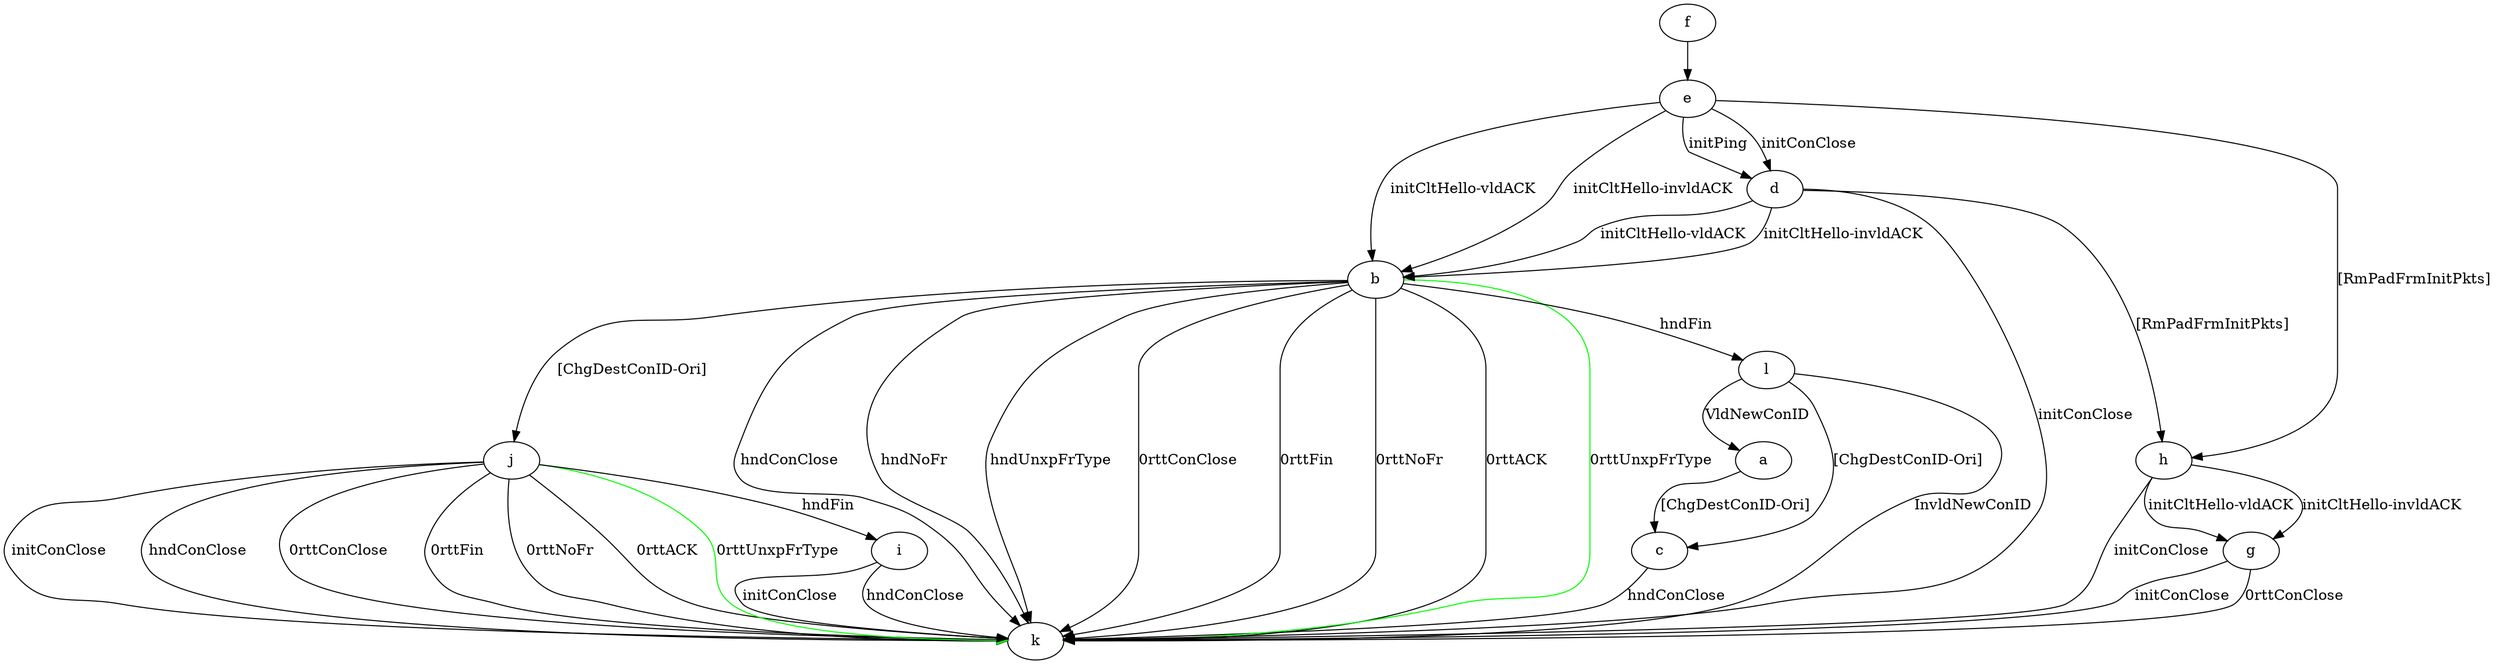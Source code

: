 digraph "" {
	a -> c	[key=0,
		label="[ChgDestConID-Ori] "];
	b -> j	[key=0,
		label="[ChgDestConID-Ori] "];
	b -> k	[key=0,
		label="hndConClose "];
	b -> k	[key=1,
		label="hndNoFr "];
	b -> k	[key=2,
		label="hndUnxpFrType "];
	b -> k	[key=3,
		label="0rttConClose "];
	b -> k	[key=4,
		label="0rttFin "];
	b -> k	[key=5,
		label="0rttNoFr "];
	b -> k	[key=6,
		label="0rttACK "];
	b -> k	[key=7,
		color=green,
		label="0rttUnxpFrType "];
	b -> l	[key=0,
		label="hndFin "];
	c -> k	[key=0,
		label="hndConClose "];
	d -> b	[key=0,
		label="initCltHello-vldACK "];
	d -> b	[key=1,
		label="initCltHello-invldACK "];
	d -> h	[key=0,
		label="[RmPadFrmInitPkts] "];
	d -> k	[key=0,
		label="initConClose "];
	e -> b	[key=0,
		label="initCltHello-vldACK "];
	e -> b	[key=1,
		label="initCltHello-invldACK "];
	e -> d	[key=0,
		label="initPing "];
	e -> d	[key=1,
		label="initConClose "];
	e -> h	[key=0,
		label="[RmPadFrmInitPkts] "];
	f -> e	[key=0];
	g -> k	[key=0,
		label="initConClose "];
	g -> k	[key=1,
		label="0rttConClose "];
	h -> g	[key=0,
		label="initCltHello-vldACK "];
	h -> g	[key=1,
		label="initCltHello-invldACK "];
	h -> k	[key=0,
		label="initConClose "];
	i -> k	[key=0,
		label="initConClose "];
	i -> k	[key=1,
		label="hndConClose "];
	j -> i	[key=0,
		label="hndFin "];
	j -> k	[key=0,
		label="initConClose "];
	j -> k	[key=1,
		label="hndConClose "];
	j -> k	[key=2,
		label="0rttConClose "];
	j -> k	[key=3,
		label="0rttFin "];
	j -> k	[key=4,
		label="0rttNoFr "];
	j -> k	[key=5,
		label="0rttACK "];
	j -> k	[key=6,
		color=green,
		label="0rttUnxpFrType "];
	l -> a	[key=0,
		label="VldNewConID "];
	l -> c	[key=0,
		label="[ChgDestConID-Ori] "];
	l -> k	[key=0,
		label="InvldNewConID "];
}
